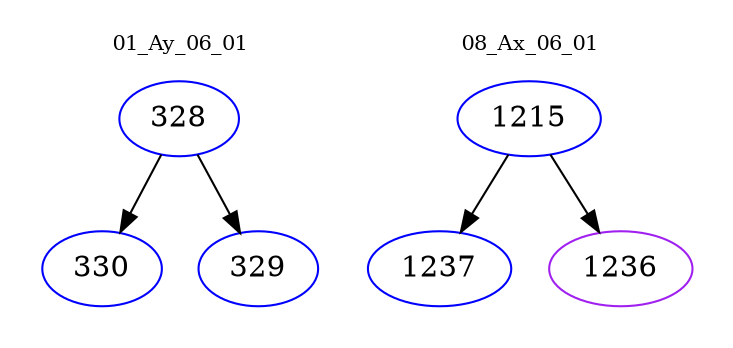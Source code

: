 digraph{
subgraph cluster_0 {
color = white
label = "01_Ay_06_01";
fontsize=10;
T0_328 [label="328", color="blue"]
T0_328 -> T0_330 [color="black"]
T0_330 [label="330", color="blue"]
T0_328 -> T0_329 [color="black"]
T0_329 [label="329", color="blue"]
}
subgraph cluster_1 {
color = white
label = "08_Ax_06_01";
fontsize=10;
T1_1215 [label="1215", color="blue"]
T1_1215 -> T1_1237 [color="black"]
T1_1237 [label="1237", color="blue"]
T1_1215 -> T1_1236 [color="black"]
T1_1236 [label="1236", color="purple"]
}
}

